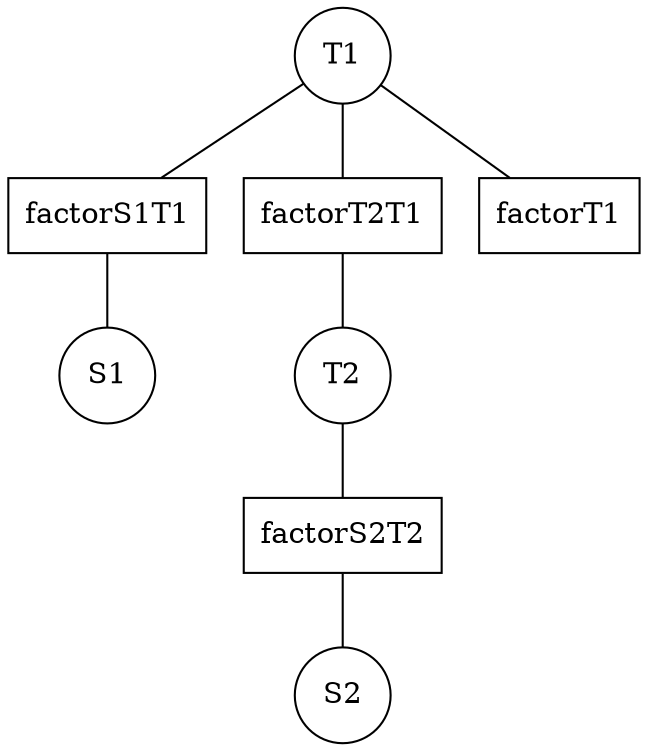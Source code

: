 graph factorGraph {
nodeT1 [shape=circle,label="T1"];
nodeT1 -- nodefactorS1T1;
nodeT1 -- nodefactorT2T1;
nodeT1 -- nodefactorT1;
nodefactorS1T1 [shape=box,label="factorS1T1"];
nodefactorS1T1 -- nodeS1;
nodeS1 [shape=circle,label="S1"];

nodefactorT2T1 [shape=box,label="factorT2T1"];
nodefactorT2T1 -- nodeT2;
nodeT2 [shape=circle,label="T2"];
nodeT2 -- nodefactorS2T2;
nodefactorS2T2 [shape=box,label="factorS2T2"];
nodefactorS2T2 -- nodeS2;
nodeS2 [shape=circle,label="S2"];

nodefactorT1 [shape=box,label="factorT1"];

}